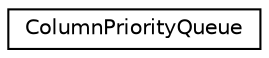 digraph "Graphical Class Hierarchy"
{
 // LATEX_PDF_SIZE
  edge [fontname="Helvetica",fontsize="10",labelfontname="Helvetica",labelfontsize="10"];
  node [fontname="Helvetica",fontsize="10",shape=record];
  rankdir="LR";
  Node0 [label="ColumnPriorityQueue",height=0.2,width=0.4,color="black", fillcolor="white", style="filled",URL="$classoperations__research_1_1glop_1_1_column_priority_queue.html",tooltip=" "];
}
